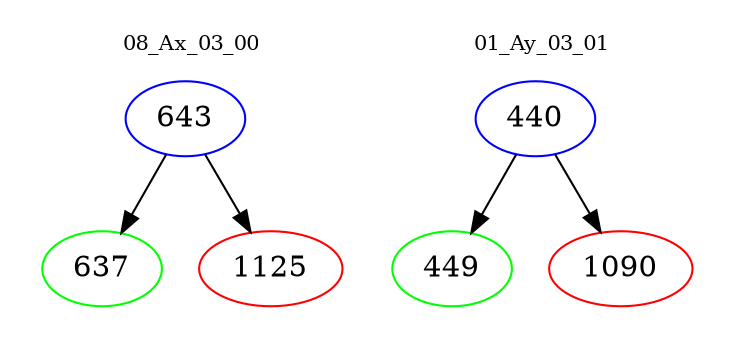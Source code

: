 digraph{
subgraph cluster_0 {
color = white
label = "08_Ax_03_00";
fontsize=10;
T0_643 [label="643", color="blue"]
T0_643 -> T0_637 [color="black"]
T0_637 [label="637", color="green"]
T0_643 -> T0_1125 [color="black"]
T0_1125 [label="1125", color="red"]
}
subgraph cluster_1 {
color = white
label = "01_Ay_03_01";
fontsize=10;
T1_440 [label="440", color="blue"]
T1_440 -> T1_449 [color="black"]
T1_449 [label="449", color="green"]
T1_440 -> T1_1090 [color="black"]
T1_1090 [label="1090", color="red"]
}
}
